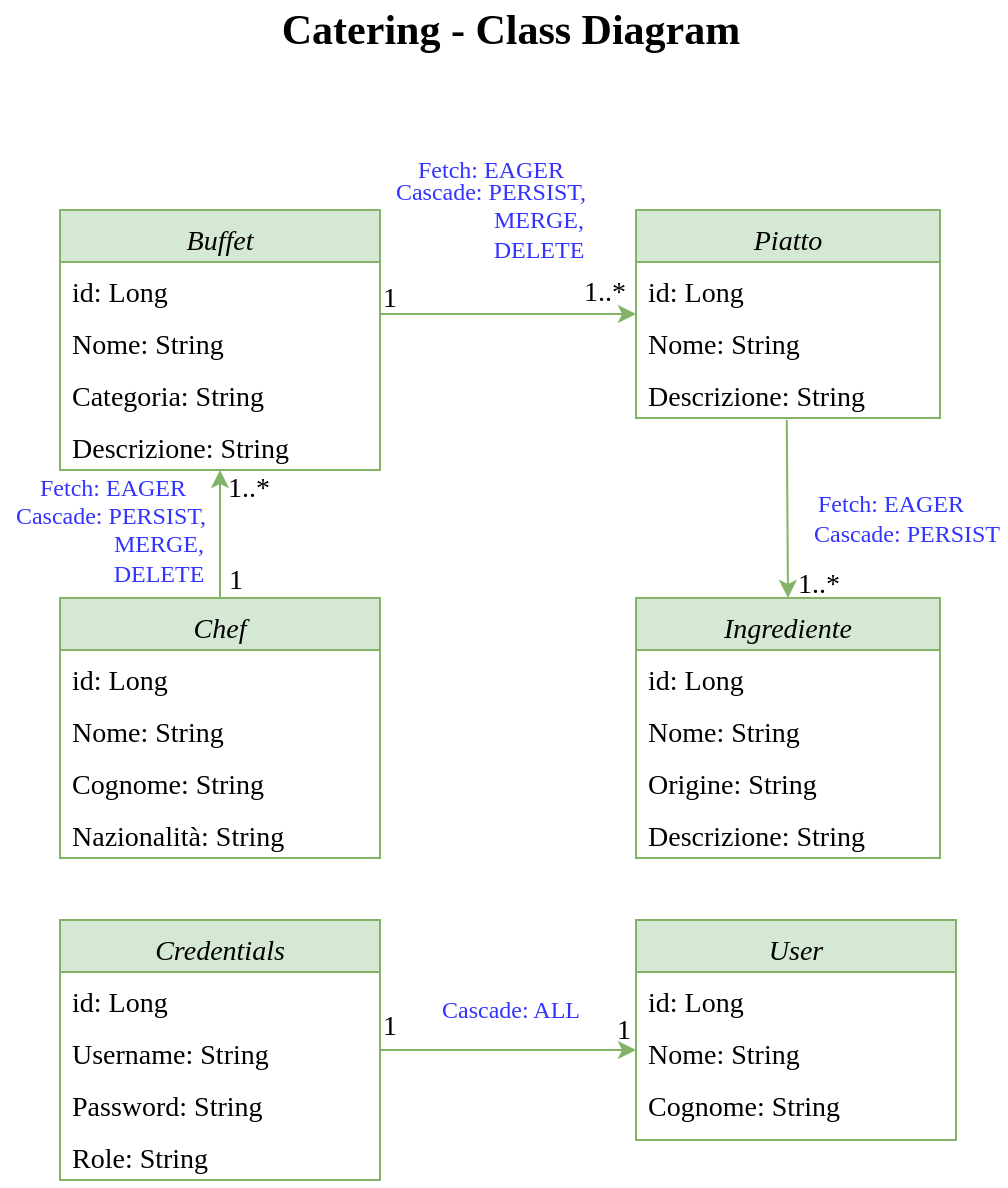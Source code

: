 <mxfile version="19.0.3" type="device"><diagram id="C5RBs43oDa-KdzZeNtuy" name="Page-1"><mxGraphModel dx="1335" dy="871" grid="1" gridSize="10" guides="1" tooltips="1" connect="1" arrows="1" fold="1" page="1" pageScale="1" pageWidth="827" pageHeight="1169" math="0" shadow="0"><root><mxCell id="WIyWlLk6GJQsqaUBKTNV-0"/><mxCell id="WIyWlLk6GJQsqaUBKTNV-1" parent="WIyWlLk6GJQsqaUBKTNV-0"/><mxCell id="zkfFHV4jXpPFQw0GAbJ--0" value="Buffet" style="swimlane;fontStyle=2;align=center;verticalAlign=top;childLayout=stackLayout;horizontal=1;startSize=26;horizontalStack=0;resizeParent=1;resizeLast=0;collapsible=1;marginBottom=0;rounded=0;shadow=0;strokeWidth=1;fontFamily=Garamond;fontSize=14;fillColor=#d5e8d4;strokeColor=#82b366;" parent="WIyWlLk6GJQsqaUBKTNV-1" vertex="1"><mxGeometry x="220" y="150" width="160" height="130" as="geometry"><mxRectangle x="230" y="140" width="160" height="26" as="alternateBounds"/></mxGeometry></mxCell><mxCell id="zkfFHV4jXpPFQw0GAbJ--1" value="id: Long" style="text;align=left;verticalAlign=top;spacingLeft=4;spacingRight=4;overflow=hidden;rotatable=0;points=[[0,0.5],[1,0.5]];portConstraint=eastwest;fontFamily=Garamond;fontSize=14;" parent="zkfFHV4jXpPFQw0GAbJ--0" vertex="1"><mxGeometry y="26" width="160" height="26" as="geometry"/></mxCell><mxCell id="m_H8b6mK11PmTE5VruJW-0" value="Nome: String" style="text;align=left;verticalAlign=top;spacingLeft=4;spacingRight=4;overflow=hidden;rotatable=0;points=[[0,0.5],[1,0.5]];portConstraint=eastwest;fontFamily=Garamond;fontSize=14;" parent="zkfFHV4jXpPFQw0GAbJ--0" vertex="1"><mxGeometry y="52" width="160" height="26" as="geometry"/></mxCell><mxCell id="zkfFHV4jXpPFQw0GAbJ--2" value="Categoria: String" style="text;align=left;verticalAlign=top;spacingLeft=4;spacingRight=4;overflow=hidden;rotatable=0;points=[[0,0.5],[1,0.5]];portConstraint=eastwest;rounded=0;shadow=0;html=0;fontFamily=Garamond;fontSize=14;" parent="zkfFHV4jXpPFQw0GAbJ--0" vertex="1"><mxGeometry y="78" width="160" height="26" as="geometry"/></mxCell><mxCell id="vOIlB7W-FARrezI25fBd-3" value="Descrizione: String" style="text;align=left;verticalAlign=top;spacingLeft=4;spacingRight=4;overflow=hidden;rotatable=0;points=[[0,0.5],[1,0.5]];portConstraint=eastwest;rounded=0;shadow=0;html=0;fontFamily=Garamond;fontSize=14;" vertex="1" parent="zkfFHV4jXpPFQw0GAbJ--0"><mxGeometry y="104" width="160" height="26" as="geometry"/></mxCell><mxCell id="zkfFHV4jXpPFQw0GAbJ--17" value="Piatto" style="swimlane;fontStyle=2;align=center;verticalAlign=top;childLayout=stackLayout;horizontal=1;startSize=26;horizontalStack=0;resizeParent=1;resizeLast=0;collapsible=1;marginBottom=0;rounded=0;shadow=0;strokeWidth=1;fontFamily=Garamond;fontSize=14;fillColor=#d5e8d4;strokeColor=#82b366;" parent="WIyWlLk6GJQsqaUBKTNV-1" vertex="1"><mxGeometry x="508" y="150" width="152" height="104" as="geometry"><mxRectangle x="550" y="140" width="160" height="26" as="alternateBounds"/></mxGeometry></mxCell><mxCell id="yqRSCr1h6TxuC0oKNiQm-24" value="id: Long" style="text;align=left;verticalAlign=top;spacingLeft=4;spacingRight=4;overflow=hidden;rotatable=0;points=[[0,0.5],[1,0.5]];portConstraint=eastwest;fontFamily=Garamond;fontSize=14;" parent="zkfFHV4jXpPFQw0GAbJ--17" vertex="1"><mxGeometry y="26" width="152" height="26" as="geometry"/></mxCell><mxCell id="m_H8b6mK11PmTE5VruJW-2" value="Nome: String" style="text;align=left;verticalAlign=top;spacingLeft=4;spacingRight=4;overflow=hidden;rotatable=0;points=[[0,0.5],[1,0.5]];portConstraint=eastwest;fontFamily=Garamond;fontSize=14;" parent="zkfFHV4jXpPFQw0GAbJ--17" vertex="1"><mxGeometry y="52" width="152" height="26" as="geometry"/></mxCell><mxCell id="yqRSCr1h6TxuC0oKNiQm-25" value="Descrizione: String" style="text;align=left;verticalAlign=top;spacingLeft=4;spacingRight=4;overflow=hidden;rotatable=0;points=[[0,0.5],[1,0.5]];portConstraint=eastwest;rounded=0;shadow=0;html=0;fontFamily=Garamond;fontSize=14;" parent="zkfFHV4jXpPFQw0GAbJ--17" vertex="1"><mxGeometry y="78" width="152" height="26" as="geometry"/></mxCell><mxCell id="zkfFHV4jXpPFQw0GAbJ--26" value="" style="endArrow=classic;shadow=0;strokeWidth=1;rounded=0;endFill=1;edgeStyle=elbowEdgeStyle;elbow=vertical;fontFamily=Garamond;fontSize=14;fillColor=#d5e8d4;strokeColor=#82b366;" parent="WIyWlLk6GJQsqaUBKTNV-1" source="zkfFHV4jXpPFQw0GAbJ--0" target="zkfFHV4jXpPFQw0GAbJ--17" edge="1"><mxGeometry x="0.5" y="41" relative="1" as="geometry"><mxPoint x="380" y="192" as="sourcePoint"/><mxPoint x="540" y="192" as="targetPoint"/><mxPoint x="-40" y="32" as="offset"/></mxGeometry></mxCell><mxCell id="zkfFHV4jXpPFQw0GAbJ--27" value="1..*" style="resizable=0;align=left;verticalAlign=bottom;labelBackgroundColor=none;fontSize=14;fontFamily=Garamond;" parent="zkfFHV4jXpPFQw0GAbJ--26" connectable="0" vertex="1"><mxGeometry x="-1" relative="1" as="geometry"><mxPoint x="100" y="-2" as="offset"/></mxGeometry></mxCell><mxCell id="zkfFHV4jXpPFQw0GAbJ--28" value="1" style="resizable=0;align=right;verticalAlign=bottom;labelBackgroundColor=none;fontSize=14;fontFamily=Garamond;" parent="zkfFHV4jXpPFQw0GAbJ--26" connectable="0" vertex="1"><mxGeometry x="1" relative="1" as="geometry"><mxPoint x="-118" y="1" as="offset"/></mxGeometry></mxCell><mxCell id="yqRSCr1h6TxuC0oKNiQm-15" value="Chef" style="swimlane;fontStyle=2;align=center;verticalAlign=top;childLayout=stackLayout;horizontal=1;startSize=26;horizontalStack=0;resizeParent=1;resizeLast=0;collapsible=1;marginBottom=0;rounded=0;shadow=0;strokeWidth=1;fontFamily=Garamond;fontSize=14;fillColor=#d5e8d4;strokeColor=#82b366;" parent="WIyWlLk6GJQsqaUBKTNV-1" vertex="1"><mxGeometry x="220" y="344" width="160" height="130" as="geometry"><mxRectangle x="550" y="140" width="160" height="26" as="alternateBounds"/></mxGeometry></mxCell><mxCell id="yqRSCr1h6TxuC0oKNiQm-36" value="id: Long" style="text;align=left;verticalAlign=top;spacingLeft=4;spacingRight=4;overflow=hidden;rotatable=0;points=[[0,0.5],[1,0.5]];portConstraint=eastwest;fontFamily=Garamond;fontSize=14;" parent="yqRSCr1h6TxuC0oKNiQm-15" vertex="1"><mxGeometry y="26" width="160" height="26" as="geometry"/></mxCell><mxCell id="m_H8b6mK11PmTE5VruJW-1" value="Nome: String" style="text;align=left;verticalAlign=top;spacingLeft=4;spacingRight=4;overflow=hidden;rotatable=0;points=[[0,0.5],[1,0.5]];portConstraint=eastwest;fontFamily=Garamond;fontSize=14;" parent="yqRSCr1h6TxuC0oKNiQm-15" vertex="1"><mxGeometry y="52" width="160" height="26" as="geometry"/></mxCell><mxCell id="z6XRrcIT0iCnd-_8NXTu-0" value="Cognome: String" style="text;align=left;verticalAlign=top;spacingLeft=4;spacingRight=4;overflow=hidden;rotatable=0;points=[[0,0.5],[1,0.5]];portConstraint=eastwest;fontFamily=Garamond;fontSize=14;" parent="yqRSCr1h6TxuC0oKNiQm-15" vertex="1"><mxGeometry y="78" width="160" height="26" as="geometry"/></mxCell><mxCell id="z6XRrcIT0iCnd-_8NXTu-1" value="Nazionalità: String" style="text;align=left;verticalAlign=top;spacingLeft=4;spacingRight=4;overflow=hidden;rotatable=0;points=[[0,0.5],[1,0.5]];portConstraint=eastwest;fontFamily=Garamond;fontSize=14;" parent="yqRSCr1h6TxuC0oKNiQm-15" vertex="1"><mxGeometry y="104" width="160" height="26" as="geometry"/></mxCell><mxCell id="yqRSCr1h6TxuC0oKNiQm-22" value="" style="endArrow=classic;html=1;rounded=0;targetPerimeterSpacing=11;elbow=vertical;exitX=0.5;exitY=0;exitDx=0;exitDy=0;endFill=1;fontFamily=Garamond;fontSize=14;fillColor=#d5e8d4;strokeColor=#82b366;" parent="WIyWlLk6GJQsqaUBKTNV-1" source="yqRSCr1h6TxuC0oKNiQm-15" edge="1"><mxGeometry width="50" height="50" relative="1" as="geometry"><mxPoint x="400" y="274" as="sourcePoint"/><mxPoint x="300" y="280" as="targetPoint"/></mxGeometry></mxCell><mxCell id="yqRSCr1h6TxuC0oKNiQm-28" value="Ingrediente" style="swimlane;fontStyle=2;align=center;verticalAlign=top;childLayout=stackLayout;horizontal=1;startSize=26;horizontalStack=0;resizeParent=1;resizeLast=0;collapsible=1;marginBottom=0;rounded=0;shadow=0;strokeWidth=1;fontFamily=Garamond;fontSize=14;fillColor=#d5e8d4;strokeColor=#82b366;" parent="WIyWlLk6GJQsqaUBKTNV-1" vertex="1"><mxGeometry x="508" y="344" width="152" height="130" as="geometry"><mxRectangle x="550" y="140" width="160" height="26" as="alternateBounds"/></mxGeometry></mxCell><mxCell id="yqRSCr1h6TxuC0oKNiQm-34" value="id: Long" style="text;align=left;verticalAlign=top;spacingLeft=4;spacingRight=4;overflow=hidden;rotatable=0;points=[[0,0.5],[1,0.5]];portConstraint=eastwest;fontFamily=Garamond;fontSize=14;" parent="yqRSCr1h6TxuC0oKNiQm-28" vertex="1"><mxGeometry y="26" width="152" height="26" as="geometry"/></mxCell><mxCell id="yqRSCr1h6TxuC0oKNiQm-29" value="Nome: String" style="text;align=left;verticalAlign=top;spacingLeft=4;spacingRight=4;overflow=hidden;rotatable=0;points=[[0,0.5],[1,0.5]];portConstraint=eastwest;fontFamily=Garamond;fontSize=14;" parent="yqRSCr1h6TxuC0oKNiQm-28" vertex="1"><mxGeometry y="52" width="152" height="26" as="geometry"/></mxCell><mxCell id="m_H8b6mK11PmTE5VruJW-3" value="Origine: String" style="text;align=left;verticalAlign=top;spacingLeft=4;spacingRight=4;overflow=hidden;rotatable=0;points=[[0,0.5],[1,0.5]];portConstraint=eastwest;fontFamily=Garamond;fontSize=14;" parent="yqRSCr1h6TxuC0oKNiQm-28" vertex="1"><mxGeometry y="78" width="152" height="26" as="geometry"/></mxCell><mxCell id="yqRSCr1h6TxuC0oKNiQm-30" value="Descrizione: String" style="text;align=left;verticalAlign=top;spacingLeft=4;spacingRight=4;overflow=hidden;rotatable=0;points=[[0,0.5],[1,0.5]];portConstraint=eastwest;rounded=0;shadow=0;html=0;fontFamily=Garamond;fontSize=14;" parent="yqRSCr1h6TxuC0oKNiQm-28" vertex="1"><mxGeometry y="104" width="152" height="26" as="geometry"/></mxCell><mxCell id="yqRSCr1h6TxuC0oKNiQm-35" value="1..*" style="resizable=0;align=left;verticalAlign=bottom;labelBackgroundColor=none;fontSize=14;fontFamily=Garamond;" parent="WIyWlLk6GJQsqaUBKTNV-1" connectable="0" vertex="1"><mxGeometry x="302" y="298" as="geometry"/></mxCell><mxCell id="yqRSCr1h6TxuC0oKNiQm-37" value="1..*" style="resizable=0;align=left;verticalAlign=bottom;labelBackgroundColor=none;fontSize=14;fontFamily=Garamond;" parent="WIyWlLk6GJQsqaUBKTNV-1" connectable="0" vertex="1"><mxGeometry x="480" y="297" as="geometry"><mxPoint x="107" y="49" as="offset"/></mxGeometry></mxCell><mxCell id="yqRSCr1h6TxuC0oKNiQm-38" value="1" style="resizable=0;align=right;verticalAlign=bottom;labelBackgroundColor=none;fontSize=14;fontFamily=Garamond;" parent="WIyWlLk6GJQsqaUBKTNV-1" connectable="0" vertex="1"><mxGeometry x="312.995" y="344" as="geometry"/></mxCell><mxCell id="JA7gbq4tSa5mjxkM2xuU-1" value="Catering - Class Diagram" style="text;html=1;align=center;verticalAlign=middle;resizable=0;points=[];autosize=1;strokeColor=none;fillColor=none;fontStyle=1;fontFamily=Garamond;fontSize=21;" parent="WIyWlLk6GJQsqaUBKTNV-1" vertex="1"><mxGeometry x="325" y="45" width="240" height="30" as="geometry"/></mxCell><mxCell id="z6XRrcIT0iCnd-_8NXTu-2" value="" style="endArrow=classic;html=1;rounded=0;entryX=0.5;entryY=0;entryDx=0;entryDy=0;fillColor=#d5e8d4;strokeColor=#82b366;exitX=0.496;exitY=1.033;exitDx=0;exitDy=0;exitPerimeter=0;" parent="WIyWlLk6GJQsqaUBKTNV-1" source="yqRSCr1h6TxuC0oKNiQm-25" target="yqRSCr1h6TxuC0oKNiQm-28" edge="1"><mxGeometry width="50" height="50" relative="1" as="geometry"><mxPoint x="584" y="278" as="sourcePoint"/><mxPoint x="510" y="254" as="targetPoint"/></mxGeometry></mxCell><mxCell id="z6XRrcIT0iCnd-_8NXTu-3" value="Fetch: EAGER" style="text;html=1;align=center;verticalAlign=middle;resizable=0;points=[];autosize=1;fontFamily=Garamond;fontColor=#3333FF;" parent="WIyWlLk6GJQsqaUBKTNV-1" vertex="1"><mxGeometry x="590" y="287" width="90" height="20" as="geometry"/></mxCell><mxCell id="z6XRrcIT0iCnd-_8NXTu-4" value="Cascade: PERSIST" style="text;html=1;align=center;verticalAlign=middle;resizable=0;points=[];autosize=1;fontFamily=Garamond;fontColor=#3333FF;" parent="WIyWlLk6GJQsqaUBKTNV-1" vertex="1"><mxGeometry x="593" y="302" width="100" height="20" as="geometry"/></mxCell><mxCell id="z6XRrcIT0iCnd-_8NXTu-6" value="Cascade: PERSIST, &lt;br&gt;&lt;span style=&quot;white-space: pre;&quot;&gt;&#9;&lt;span style=&quot;white-space: pre;&quot;&gt;&#9;&lt;/span&gt;&lt;/span&gt;MERGE, &lt;br&gt;&lt;span style=&quot;white-space: pre;&quot;&gt;&#9;&lt;/span&gt;&lt;span style=&quot;white-space: pre;&quot;&gt;&#9;&lt;/span&gt;DELETE" style="text;html=1;align=center;verticalAlign=middle;resizable=0;points=[];autosize=1;fontFamily=Garamond;fontColor=#3333FF;" parent="WIyWlLk6GJQsqaUBKTNV-1" vertex="1"><mxGeometry x="190" y="292" width="110" height="50" as="geometry"/></mxCell><mxCell id="z6XRrcIT0iCnd-_8NXTu-7" value="Fetch: EAGER" style="text;html=1;align=center;verticalAlign=middle;resizable=0;points=[];autosize=1;fontFamily=Garamond;fontColor=#3333FF;" parent="WIyWlLk6GJQsqaUBKTNV-1" vertex="1"><mxGeometry x="390" y="120" width="90" height="20" as="geometry"/></mxCell><mxCell id="z6XRrcIT0iCnd-_8NXTu-8" value="Cascade: PERSIST, &lt;br&gt;&lt;span style=&quot;white-space: pre;&quot;&gt;&#9;&lt;span style=&quot;white-space: pre;&quot;&gt;&#9;&lt;/span&gt;&lt;/span&gt;MERGE, &lt;br&gt;&lt;span style=&quot;white-space: pre;&quot;&gt;&#9;&lt;/span&gt;&lt;span style=&quot;white-space: pre;&quot;&gt;&#9;&lt;/span&gt;DELETE" style="text;html=1;align=center;verticalAlign=middle;resizable=0;points=[];autosize=1;fontFamily=Garamond;fontColor=#3333FF;" parent="WIyWlLk6GJQsqaUBKTNV-1" vertex="1"><mxGeometry x="380" y="130" width="110" height="50" as="geometry"/></mxCell><mxCell id="gMV2wOe_YfFK4ofSQOoi-0" value="User" style="swimlane;fontStyle=2;align=center;verticalAlign=top;childLayout=stackLayout;horizontal=1;startSize=26;horizontalStack=0;resizeParent=1;resizeLast=0;collapsible=1;marginBottom=0;rounded=0;shadow=0;strokeWidth=1;fontFamily=Garamond;fontSize=14;fillColor=#d5e8d4;strokeColor=#82b366;" parent="WIyWlLk6GJQsqaUBKTNV-1" vertex="1"><mxGeometry x="508" y="505" width="160" height="110" as="geometry"><mxRectangle x="550" y="140" width="160" height="26" as="alternateBounds"/></mxGeometry></mxCell><mxCell id="gMV2wOe_YfFK4ofSQOoi-1" value="id: Long" style="text;align=left;verticalAlign=top;spacingLeft=4;spacingRight=4;overflow=hidden;rotatable=0;points=[[0,0.5],[1,0.5]];portConstraint=eastwest;fontFamily=Garamond;fontSize=14;" parent="gMV2wOe_YfFK4ofSQOoi-0" vertex="1"><mxGeometry y="26" width="160" height="26" as="geometry"/></mxCell><mxCell id="gMV2wOe_YfFK4ofSQOoi-2" value="Nome: String" style="text;align=left;verticalAlign=top;spacingLeft=4;spacingRight=4;overflow=hidden;rotatable=0;points=[[0,0.5],[1,0.5]];portConstraint=eastwest;fontFamily=Garamond;fontSize=14;" parent="gMV2wOe_YfFK4ofSQOoi-0" vertex="1"><mxGeometry y="52" width="160" height="26" as="geometry"/></mxCell><mxCell id="gMV2wOe_YfFK4ofSQOoi-3" value="Cognome: String" style="text;align=left;verticalAlign=top;spacingLeft=4;spacingRight=4;overflow=hidden;rotatable=0;points=[[0,0.5],[1,0.5]];portConstraint=eastwest;fontFamily=Garamond;fontSize=14;" parent="gMV2wOe_YfFK4ofSQOoi-0" vertex="1"><mxGeometry y="78" width="160" height="26" as="geometry"/></mxCell><mxCell id="gMV2wOe_YfFK4ofSQOoi-7" value="Credentials" style="swimlane;fontStyle=2;align=center;verticalAlign=top;childLayout=stackLayout;horizontal=1;startSize=26;horizontalStack=0;resizeParent=1;resizeLast=0;collapsible=1;marginBottom=0;rounded=0;shadow=0;strokeWidth=1;fontFamily=Garamond;fontSize=14;fillColor=#d5e8d4;strokeColor=#82b366;" parent="WIyWlLk6GJQsqaUBKTNV-1" vertex="1"><mxGeometry x="220" y="505" width="160" height="130" as="geometry"><mxRectangle x="550" y="140" width="160" height="26" as="alternateBounds"/></mxGeometry></mxCell><mxCell id="gMV2wOe_YfFK4ofSQOoi-8" value="id: Long" style="text;align=left;verticalAlign=top;spacingLeft=4;spacingRight=4;overflow=hidden;rotatable=0;points=[[0,0.5],[1,0.5]];portConstraint=eastwest;fontFamily=Garamond;fontSize=14;" parent="gMV2wOe_YfFK4ofSQOoi-7" vertex="1"><mxGeometry y="26" width="160" height="26" as="geometry"/></mxCell><mxCell id="gMV2wOe_YfFK4ofSQOoi-9" value="Username: String" style="text;align=left;verticalAlign=top;spacingLeft=4;spacingRight=4;overflow=hidden;rotatable=0;points=[[0,0.5],[1,0.5]];portConstraint=eastwest;fontFamily=Garamond;fontSize=14;" parent="gMV2wOe_YfFK4ofSQOoi-7" vertex="1"><mxGeometry y="52" width="160" height="26" as="geometry"/></mxCell><mxCell id="gMV2wOe_YfFK4ofSQOoi-10" value="Password: String" style="text;align=left;verticalAlign=top;spacingLeft=4;spacingRight=4;overflow=hidden;rotatable=0;points=[[0,0.5],[1,0.5]];portConstraint=eastwest;fontFamily=Garamond;fontSize=14;" parent="gMV2wOe_YfFK4ofSQOoi-7" vertex="1"><mxGeometry y="78" width="160" height="26" as="geometry"/></mxCell><mxCell id="gMV2wOe_YfFK4ofSQOoi-11" value="Role: String" style="text;align=left;verticalAlign=top;spacingLeft=4;spacingRight=4;overflow=hidden;rotatable=0;points=[[0,0.5],[1,0.5]];portConstraint=eastwest;fontFamily=Garamond;fontSize=14;" parent="gMV2wOe_YfFK4ofSQOoi-7" vertex="1"><mxGeometry y="104" width="160" height="26" as="geometry"/></mxCell><mxCell id="gMV2wOe_YfFK4ofSQOoi-16" value="1" style="resizable=0;align=right;verticalAlign=bottom;labelBackgroundColor=none;fontSize=14;fontFamily=Garamond;" parent="WIyWlLk6GJQsqaUBKTNV-1" connectable="0" vertex="1"><mxGeometry x="506.995" y="569" as="geometry"/></mxCell><mxCell id="gMV2wOe_YfFK4ofSQOoi-18" value="1" style="resizable=0;align=right;verticalAlign=bottom;labelBackgroundColor=none;fontSize=14;fontFamily=Garamond;" parent="WIyWlLk6GJQsqaUBKTNV-1" connectable="0" vertex="1"><mxGeometry x="390.005" y="567" as="geometry"/></mxCell><mxCell id="gMV2wOe_YfFK4ofSQOoi-19" value="Cascade: ALL" style="text;html=1;align=center;verticalAlign=middle;resizable=0;points=[];autosize=1;fontFamily=Garamond;fontColor=#3333FF;" parent="WIyWlLk6GJQsqaUBKTNV-1" vertex="1"><mxGeometry x="405" y="540" width="80" height="20" as="geometry"/></mxCell><mxCell id="rQFfhfCriyHJmyRpQCu_-0" value="Fetch: EAGER" style="text;html=1;align=center;verticalAlign=middle;resizable=0;points=[];autosize=1;fontFamily=Garamond;fontColor=#3333FF;" parent="WIyWlLk6GJQsqaUBKTNV-1" vertex="1"><mxGeometry x="201" y="279" width="90" height="20" as="geometry"/></mxCell><mxCell id="vOIlB7W-FARrezI25fBd-0" style="edgeStyle=orthogonalEdgeStyle;rounded=0;orthogonalLoop=1;jettySize=auto;html=1;exitX=1;exitY=0.5;exitDx=0;exitDy=0;entryX=0;entryY=0.5;entryDx=0;entryDy=0;fillColor=#d5e8d4;strokeColor=#82b366;" edge="1" parent="WIyWlLk6GJQsqaUBKTNV-1" source="gMV2wOe_YfFK4ofSQOoi-9" target="gMV2wOe_YfFK4ofSQOoi-2"><mxGeometry relative="1" as="geometry"/></mxCell></root></mxGraphModel></diagram></mxfile>